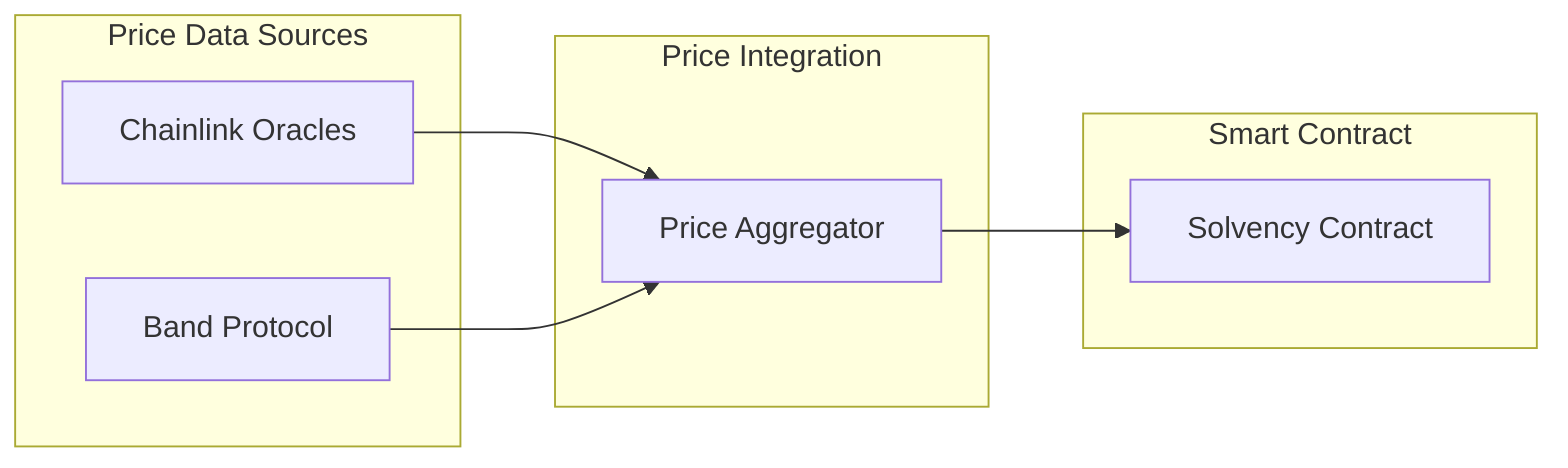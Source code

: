 flowchart LR
    subgraph DataSources[Price Data Sources]
        C[Chainlink Oracles]
        B[Band Protocol]
    end

    subgraph Integration[Price Integration]
        A[Price Aggregator]
    end

    subgraph Contract[Smart Contract]
        S[Solvency Contract]
    end

    C --> A
    B --> A
    A --> S